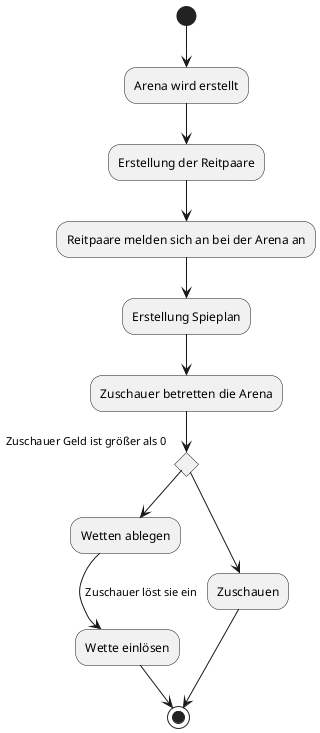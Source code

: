 @startuml
(*)  --> "Arena wird erstellt"
--> "Erstellung der Reitpaare"
--> "Reitpaare melden sich an bei der Arena an"
--> "Erstellung Spieplan"
--> "Zuschauer betretten die Arena"
If "Zuschauer Geld ist größer als 0" then
--> "Wetten ablegen"
--> [Zuschauer löst sie ein] "Wette einlösen"
-->(*)

Else
--> "Zuschauen"

-->(*)



@enduml